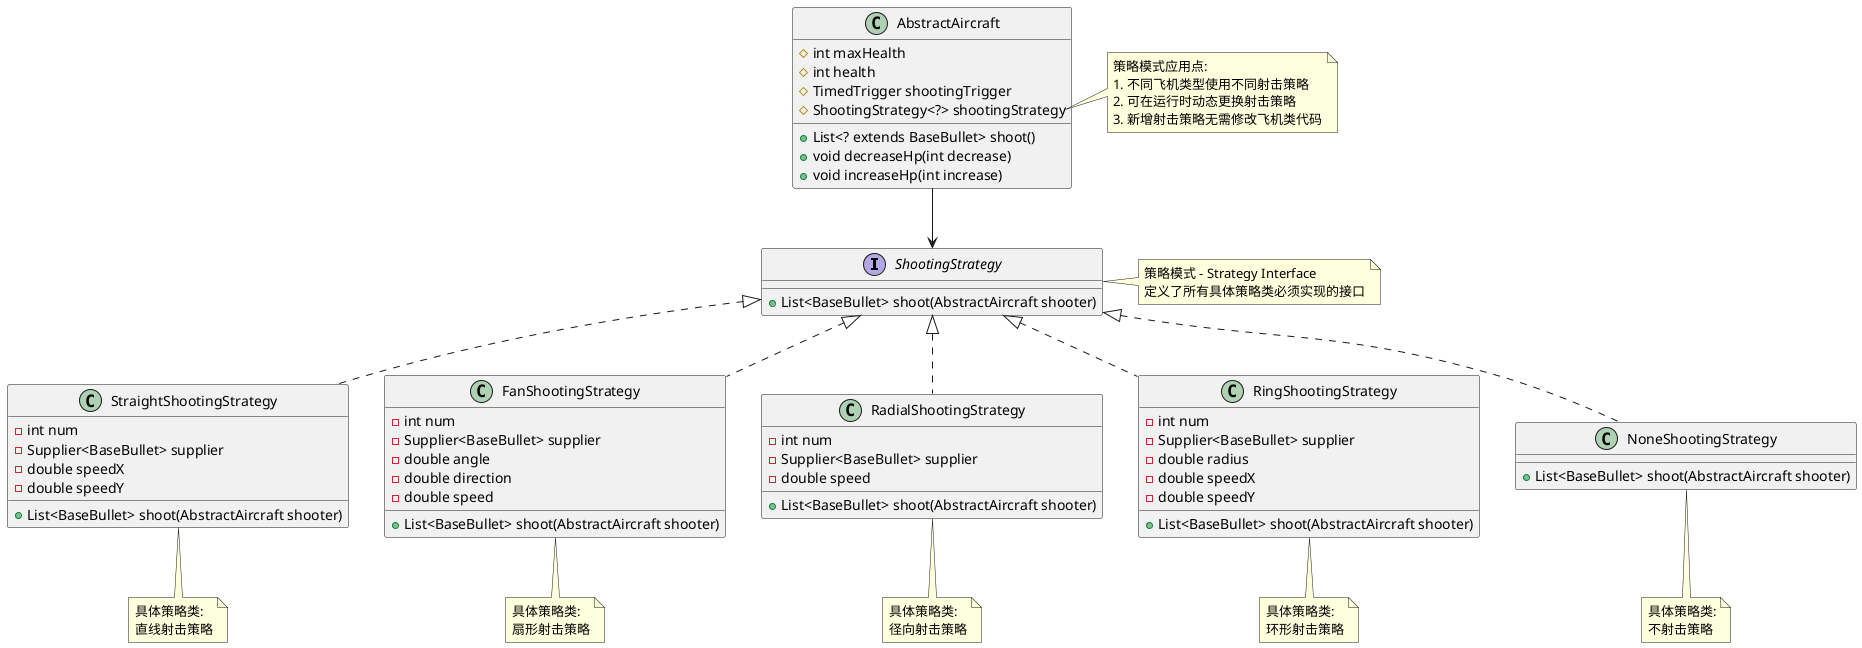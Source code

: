 @startuml

interface ShootingStrategy {
    +List<BaseBullet> shoot(AbstractAircraft shooter)
}

class AbstractAircraft {
    #int maxHealth
    #int health
    #TimedTrigger shootingTrigger
    #ShootingStrategy<?> shootingStrategy
    +List<? extends BaseBullet> shoot()
    +void decreaseHp(int decrease)
    +void increaseHp(int increase)
}

class StraightShootingStrategy {
    -int num
    -Supplier<BaseBullet> supplier
    -double speedX
    -double speedY
    +List<BaseBullet> shoot(AbstractAircraft shooter)
}

class FanShootingStrategy {
    -int num
    -Supplier<BaseBullet> supplier
    -double angle
    -double direction
    -double speed
    +List<BaseBullet> shoot(AbstractAircraft shooter)
}

class RadialShootingStrategy {
    -int num
    -Supplier<BaseBullet> supplier
    -double speed
    +List<BaseBullet> shoot(AbstractAircraft shooter)
}

class RingShootingStrategy {
    -int num
    -Supplier<BaseBullet> supplier
    -double radius
    -double speedX
    -double speedY
    +List<BaseBullet> shoot(AbstractAircraft shooter)
}

class NoneShootingStrategy {
    +List<BaseBullet> shoot(AbstractAircraft shooter)
}

' Relationships'
AbstractAircraft --> ShootingStrategy
ShootingStrategy <|.. StraightShootingStrategy
ShootingStrategy <|.. FanShootingStrategy
ShootingStrategy <|.. RadialShootingStrategy
ShootingStrategy <|.. RingShootingStrategy
ShootingStrategy <|.. NoneShootingStrategy

note right of AbstractAircraft::shootingStrategy
  策略模式应用点:
  1. 不同飞机类型使用不同射击策略
  2. 可在运行时动态更换射击策略
  3. 新增射击策略无需修改飞机类代码
end note

note right of ShootingStrategy
  策略模式 - Strategy Interface
  定义了所有具体策略类必须实现的接口
end note

note bottom of StraightShootingStrategy
  具体策略类:
  直线射击策略
end note

note bottom of FanShootingStrategy
  具体策略类:
  扇形射击策略
end note

note bottom of RadialShootingStrategy
  具体策略类:
  径向射击策略
end note

note bottom of RingShootingStrategy
  具体策略类:
  环形射击策略
end note

note bottom of NoneShootingStrategy
  具体策略类:
  不射击策略
end note

@enduml

